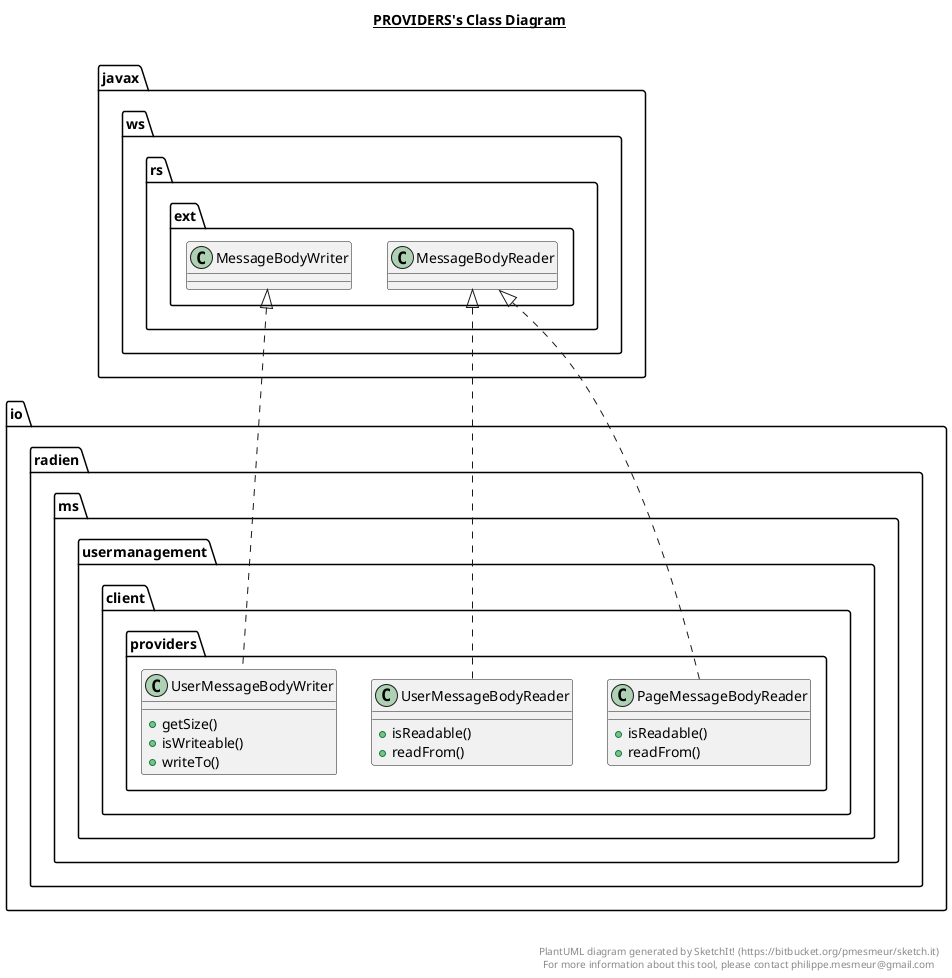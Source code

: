 @startuml

title __PROVIDERS's Class Diagram__\n

  namespace io.radien.ms.usermanagement.client {
    namespace providers {
      class io.radien.ms.usermanagement.client.providers.PageMessageBodyReader {
          + isReadable()
          + readFrom()
      }
    }
  }
  

  namespace io.radien.ms.usermanagement.client {
    namespace providers {
      class io.radien.ms.usermanagement.client.providers.UserMessageBodyReader {
          + isReadable()
          + readFrom()
      }
    }
  }
  

  namespace io.radien.ms.usermanagement.client {
    namespace providers {
      class io.radien.ms.usermanagement.client.providers.UserMessageBodyWriter {
          + getSize()
          + isWriteable()
          + writeTo()
      }
    }
  }
  

  io.radien.ms.usermanagement.client.providers.PageMessageBodyReader .up.|> javax.ws.rs.ext.MessageBodyReader
  io.radien.ms.usermanagement.client.providers.UserMessageBodyReader .up.|> javax.ws.rs.ext.MessageBodyReader
  io.radien.ms.usermanagement.client.providers.UserMessageBodyWriter .up.|> javax.ws.rs.ext.MessageBodyWriter


right footer


PlantUML diagram generated by SketchIt! (https://bitbucket.org/pmesmeur/sketch.it)
For more information about this tool, please contact philippe.mesmeur@gmail.com
endfooter

@enduml
